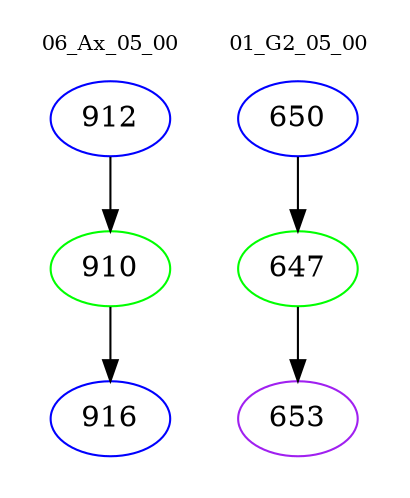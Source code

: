 digraph{
subgraph cluster_0 {
color = white
label = "06_Ax_05_00";
fontsize=10;
T0_912 [label="912", color="blue"]
T0_912 -> T0_910 [color="black"]
T0_910 [label="910", color="green"]
T0_910 -> T0_916 [color="black"]
T0_916 [label="916", color="blue"]
}
subgraph cluster_1 {
color = white
label = "01_G2_05_00";
fontsize=10;
T1_650 [label="650", color="blue"]
T1_650 -> T1_647 [color="black"]
T1_647 [label="647", color="green"]
T1_647 -> T1_653 [color="black"]
T1_653 [label="653", color="purple"]
}
}
